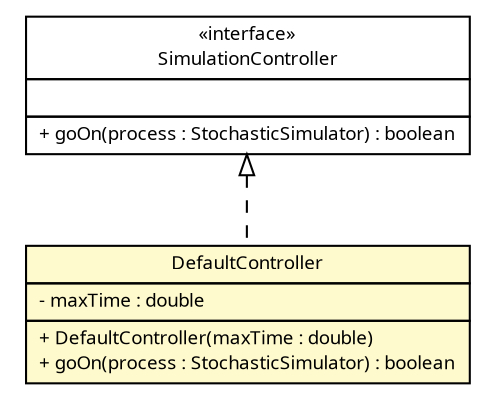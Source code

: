 #!/usr/local/bin/dot
#
# Class diagram 
# Generated by UMLGraph version R5_6 (http://www.umlgraph.org/)
#

digraph G {
	edge [fontname="Trebuchet MS",fontsize=10,labelfontname="Trebuchet MS",labelfontsize=10];
	node [fontname="Trebuchet MS",fontsize=10,shape=plaintext];
	nodesep=0.25;
	ranksep=0.5;
	// broadwick.stochastic.SimulationController
	c8927 [label=<<table title="broadwick.stochastic.SimulationController" border="0" cellborder="1" cellspacing="0" cellpadding="2" port="p" href="./SimulationController.html">
		<tr><td><table border="0" cellspacing="0" cellpadding="1">
<tr><td align="center" balign="center"> &#171;interface&#187; </td></tr>
<tr><td align="center" balign="center"><font face="Trebuchet MS"> SimulationController </font></td></tr>
		</table></td></tr>
		<tr><td><table border="0" cellspacing="0" cellpadding="1">
<tr><td align="left" balign="left">  </td></tr>
		</table></td></tr>
		<tr><td><table border="0" cellspacing="0" cellpadding="1">
<tr><td align="left" balign="left"> + goOn(process : StochasticSimulator) : boolean </td></tr>
		</table></td></tr>
		</table>>, URL="./SimulationController.html", fontname="Trebuchet MS", fontcolor="black", fontsize=9.0];
	// broadwick.stochastic.DefaultController
	c8929 [label=<<table title="broadwick.stochastic.DefaultController" border="0" cellborder="1" cellspacing="0" cellpadding="2" port="p" bgcolor="lemonChiffon" href="./DefaultController.html">
		<tr><td><table border="0" cellspacing="0" cellpadding="1">
<tr><td align="center" balign="center"><font face="Trebuchet MS"> DefaultController </font></td></tr>
		</table></td></tr>
		<tr><td><table border="0" cellspacing="0" cellpadding="1">
<tr><td align="left" balign="left"> - maxTime : double </td></tr>
		</table></td></tr>
		<tr><td><table border="0" cellspacing="0" cellpadding="1">
<tr><td align="left" balign="left"> + DefaultController(maxTime : double) </td></tr>
<tr><td align="left" balign="left"> + goOn(process : StochasticSimulator) : boolean </td></tr>
		</table></td></tr>
		</table>>, URL="./DefaultController.html", fontname="Trebuchet MS", fontcolor="black", fontsize=9.0];
	//broadwick.stochastic.DefaultController implements broadwick.stochastic.SimulationController
	c8927:p -> c8929:p [dir=back,arrowtail=empty,style=dashed];
}

